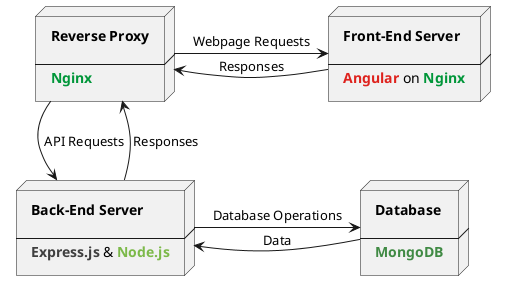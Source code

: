@startuml docker-deployment-diagram
node reverseProxy [
<b>Reverse Proxy</b>

----
<b><color:#009639>Nginx</color></b>
' <b>Port:</b> 3000
]
node frontend [
<b>Front-End Server</b>

----
<b><color:#de221d>Angular</color></b> on <b><color:#009639>Nginx</color></b>
' <b>Port:</b> 4200
]
node backend [
<b>Back-End Server</b>

----
<b><color:#3f3f3f>Express.js</color></b> & <b><color:#7cb949>Node.js</color></b>
' <b>Port:</b> 5000
]
node mongoDatabase [
<b>Database</b>

----
<b><color:#408a44>MongoDB</color></b>
' <b>Port:</b> 27017
]

reverseProxy -r-> frontend : Webpage Requests
frontend -l-> reverseProxy : Responses
reverseProxy -d-> backend : " API Requests"
backend -u-> reverseProxy : " Responses"
backend -r-> mongoDatabase : Database Operations
mongoDatabase -l-> backend : Data
@enduml